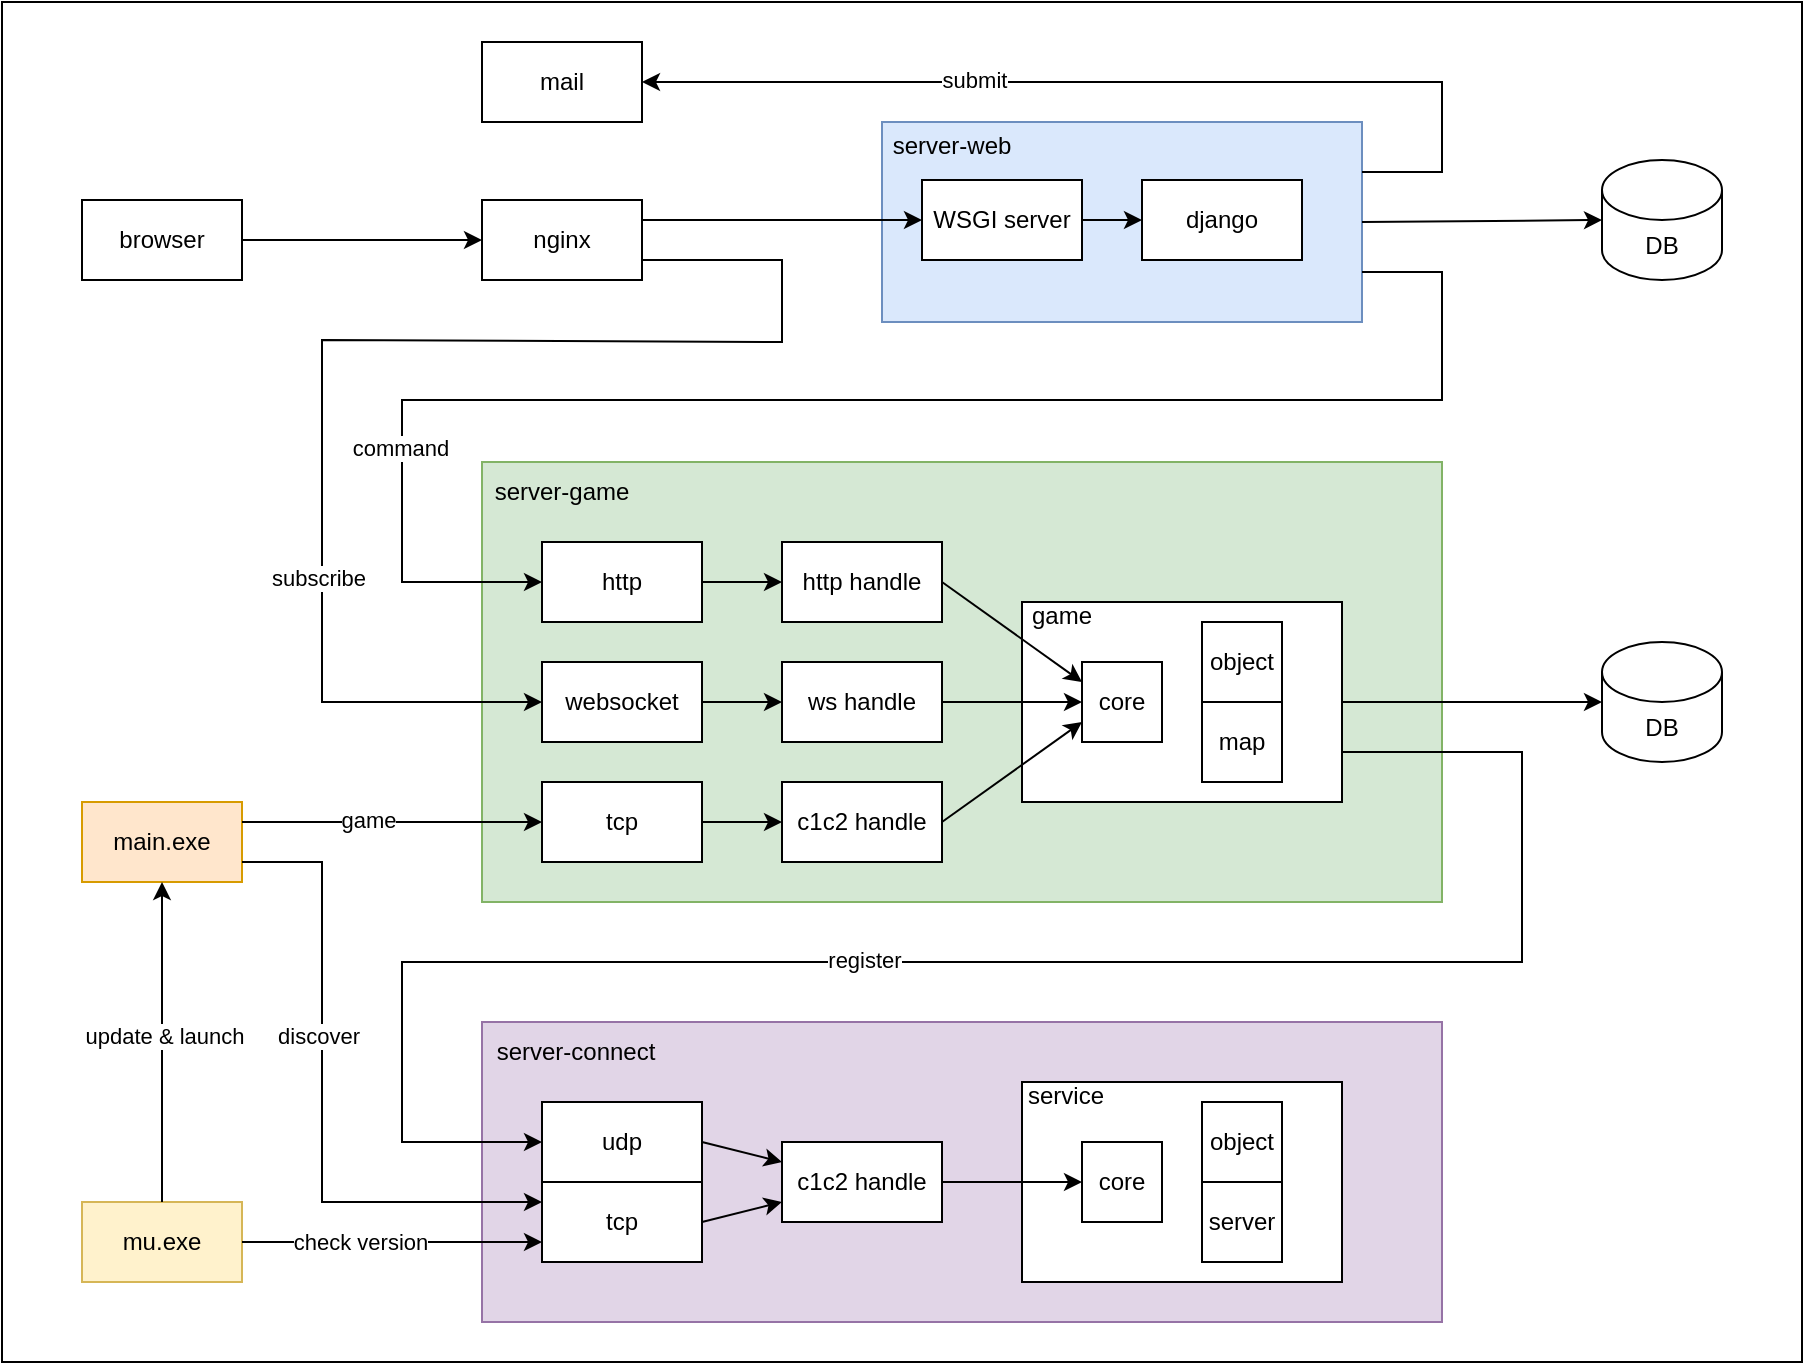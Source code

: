 <mxfile version="27.1.6">
  <diagram name="Page-1" id="erFOu0jPZcnaPFiZPLFr">
    <mxGraphModel dx="946" dy="732" grid="1" gridSize="10" guides="1" tooltips="1" connect="1" arrows="1" fold="1" page="1" pageScale="1" pageWidth="1169" pageHeight="827" math="0" shadow="0">
      <root>
        <mxCell id="0" />
        <mxCell id="1" parent="0" />
        <mxCell id="jIaWyuAdm-qqdYkspkiG-4" value="" style="rounded=0;whiteSpace=wrap;html=1;" parent="1" vertex="1">
          <mxGeometry x="120" y="80" width="900" height="680" as="geometry" />
        </mxCell>
        <mxCell id="kpFYMuNnrzabu6qo-bZ7-1" value="" style="rounded=0;whiteSpace=wrap;html=1;fillColor=#d5e8d4;strokeColor=#82b366;" parent="1" vertex="1">
          <mxGeometry x="360" y="310" width="480" height="220" as="geometry" />
        </mxCell>
        <mxCell id="rW9Jt2JVrLwE_duKyx_v-4" value="" style="rounded=0;whiteSpace=wrap;html=1;" parent="1" vertex="1">
          <mxGeometry x="630" y="380" width="160" height="100" as="geometry" />
        </mxCell>
        <mxCell id="rW9Jt2JVrLwE_duKyx_v-1" value="object" style="rounded=0;whiteSpace=wrap;html=1;" parent="1" vertex="1">
          <mxGeometry x="720" y="390" width="40" height="40" as="geometry" />
        </mxCell>
        <mxCell id="rW9Jt2JVrLwE_duKyx_v-2" value="map" style="rounded=0;whiteSpace=wrap;html=1;" parent="1" vertex="1">
          <mxGeometry x="720" y="430" width="40" height="40" as="geometry" />
        </mxCell>
        <mxCell id="rW9Jt2JVrLwE_duKyx_v-3" value="core" style="rounded=0;whiteSpace=wrap;html=1;" parent="1" vertex="1">
          <mxGeometry x="660" y="410" width="40" height="40" as="geometry" />
        </mxCell>
        <mxCell id="rW9Jt2JVrLwE_duKyx_v-5" value="game" style="text;html=1;strokeColor=none;fillColor=none;align=center;verticalAlign=middle;whiteSpace=wrap;rounded=0;" parent="1" vertex="1">
          <mxGeometry x="620" y="372" width="60" height="30" as="geometry" />
        </mxCell>
        <mxCell id="rW9Jt2JVrLwE_duKyx_v-6" value="http" style="rounded=0;whiteSpace=wrap;html=1;" parent="1" vertex="1">
          <mxGeometry x="390" y="350" width="80" height="40" as="geometry" />
        </mxCell>
        <mxCell id="rW9Jt2JVrLwE_duKyx_v-7" value="http handle" style="rounded=0;whiteSpace=wrap;html=1;" parent="1" vertex="1">
          <mxGeometry x="510" y="350" width="80" height="40" as="geometry" />
        </mxCell>
        <mxCell id="rW9Jt2JVrLwE_duKyx_v-8" value="tcp" style="rounded=0;whiteSpace=wrap;html=1;" parent="1" vertex="1">
          <mxGeometry x="390" y="470" width="80" height="40" as="geometry" />
        </mxCell>
        <mxCell id="rW9Jt2JVrLwE_duKyx_v-9" value="c1c2 handle" style="rounded=0;whiteSpace=wrap;html=1;" parent="1" vertex="1">
          <mxGeometry x="510" y="470" width="80" height="40" as="geometry" />
        </mxCell>
        <mxCell id="rW9Jt2JVrLwE_duKyx_v-10" value="" style="endArrow=classic;html=1;rounded=0;exitX=1;exitY=0.5;exitDx=0;exitDy=0;entryX=0;entryY=0.5;entryDx=0;entryDy=0;" parent="1" source="rW9Jt2JVrLwE_duKyx_v-6" target="rW9Jt2JVrLwE_duKyx_v-7" edge="1">
          <mxGeometry width="50" height="50" relative="1" as="geometry">
            <mxPoint x="560" y="500" as="sourcePoint" />
            <mxPoint x="610" y="450" as="targetPoint" />
          </mxGeometry>
        </mxCell>
        <mxCell id="rW9Jt2JVrLwE_duKyx_v-11" value="" style="endArrow=classic;html=1;rounded=0;exitX=1;exitY=0.5;exitDx=0;exitDy=0;entryX=0;entryY=0.25;entryDx=0;entryDy=0;" parent="1" source="rW9Jt2JVrLwE_duKyx_v-7" target="rW9Jt2JVrLwE_duKyx_v-3" edge="1">
          <mxGeometry width="50" height="50" relative="1" as="geometry">
            <mxPoint x="560" y="520" as="sourcePoint" />
            <mxPoint x="610" y="470" as="targetPoint" />
          </mxGeometry>
        </mxCell>
        <mxCell id="rW9Jt2JVrLwE_duKyx_v-12" value="" style="endArrow=classic;html=1;rounded=0;exitX=1;exitY=0.5;exitDx=0;exitDy=0;entryX=0;entryY=0.5;entryDx=0;entryDy=0;" parent="1" source="rW9Jt2JVrLwE_duKyx_v-8" target="rW9Jt2JVrLwE_duKyx_v-9" edge="1">
          <mxGeometry width="50" height="50" relative="1" as="geometry">
            <mxPoint x="560" y="540" as="sourcePoint" />
            <mxPoint x="500" y="520" as="targetPoint" />
          </mxGeometry>
        </mxCell>
        <mxCell id="rW9Jt2JVrLwE_duKyx_v-13" value="" style="endArrow=classic;html=1;rounded=0;entryX=0;entryY=0.75;entryDx=0;entryDy=0;exitX=1;exitY=0.5;exitDx=0;exitDy=0;" parent="1" source="rW9Jt2JVrLwE_duKyx_v-9" target="rW9Jt2JVrLwE_duKyx_v-3" edge="1">
          <mxGeometry width="50" height="50" relative="1" as="geometry">
            <mxPoint x="560" y="520" as="sourcePoint" />
            <mxPoint x="610" y="470" as="targetPoint" />
          </mxGeometry>
        </mxCell>
        <mxCell id="rW9Jt2JVrLwE_duKyx_v-15" value="" style="rounded=0;whiteSpace=wrap;html=1;fillColor=#dae8fc;strokeColor=#6c8ebf;" parent="1" vertex="1">
          <mxGeometry x="560" y="140" width="240" height="100" as="geometry" />
        </mxCell>
        <mxCell id="rW9Jt2JVrLwE_duKyx_v-16" value="DB" style="shape=cylinder3;whiteSpace=wrap;html=1;boundedLbl=1;backgroundOutline=1;size=15;" parent="1" vertex="1">
          <mxGeometry x="920" y="159" width="60" height="60" as="geometry" />
        </mxCell>
        <mxCell id="rW9Jt2JVrLwE_duKyx_v-17" value="DB" style="shape=cylinder3;whiteSpace=wrap;html=1;boundedLbl=1;backgroundOutline=1;size=15;" parent="1" vertex="1">
          <mxGeometry x="920" y="400" width="60" height="60" as="geometry" />
        </mxCell>
        <mxCell id="rW9Jt2JVrLwE_duKyx_v-18" value="" style="endArrow=classic;html=1;rounded=0;exitX=1;exitY=0.5;exitDx=0;exitDy=0;entryX=0;entryY=0.5;entryDx=0;entryDy=0;" parent="1" source="rW9Jt2JVrLwE_duKyx_v-20" target="5MBgbJOaBKHJVjO_N-DI-7" edge="1">
          <mxGeometry width="50" height="50" relative="1" as="geometry">
            <mxPoint x="260" y="179" as="sourcePoint" />
            <mxPoint x="620" y="189" as="targetPoint" />
          </mxGeometry>
        </mxCell>
        <mxCell id="rW9Jt2JVrLwE_duKyx_v-19" value="main.exe" style="rounded=0;whiteSpace=wrap;html=1;fillColor=#ffe6cc;strokeColor=#d79b00;" parent="1" vertex="1">
          <mxGeometry x="160" y="480" width="80" height="40" as="geometry" />
        </mxCell>
        <mxCell id="rW9Jt2JVrLwE_duKyx_v-20" value="browser" style="rounded=0;whiteSpace=wrap;html=1;" parent="1" vertex="1">
          <mxGeometry x="160" y="179" width="80" height="40" as="geometry" />
        </mxCell>
        <mxCell id="rW9Jt2JVrLwE_duKyx_v-21" value="" style="endArrow=classic;html=1;rounded=0;exitX=1;exitY=0.25;exitDx=0;exitDy=0;entryX=0;entryY=0.5;entryDx=0;entryDy=0;" parent="1" source="rW9Jt2JVrLwE_duKyx_v-19" target="rW9Jt2JVrLwE_duKyx_v-8" edge="1">
          <mxGeometry width="50" height="50" relative="1" as="geometry">
            <mxPoint x="440" y="340" as="sourcePoint" />
            <mxPoint x="490" y="290" as="targetPoint" />
          </mxGeometry>
        </mxCell>
        <mxCell id="kbl5L2O9h8Efh9OmafXO-30" value="game" style="edgeLabel;html=1;align=center;verticalAlign=middle;resizable=0;points=[];" parent="rW9Jt2JVrLwE_duKyx_v-21" vertex="1" connectable="0">
          <mxGeometry x="-0.159" y="4" relative="1" as="geometry">
            <mxPoint y="3" as="offset" />
          </mxGeometry>
        </mxCell>
        <mxCell id="rW9Jt2JVrLwE_duKyx_v-22" value="" style="endArrow=classic;html=1;rounded=0;exitX=1;exitY=0.75;exitDx=0;exitDy=0;entryX=0;entryY=0.5;entryDx=0;entryDy=0;" parent="1" source="rW9Jt2JVrLwE_duKyx_v-15" target="rW9Jt2JVrLwE_duKyx_v-6" edge="1">
          <mxGeometry width="50" height="50" relative="1" as="geometry">
            <mxPoint x="670" y="249" as="sourcePoint" />
            <mxPoint x="320" y="299" as="targetPoint" />
            <Array as="points">
              <mxPoint x="840" y="215" />
              <mxPoint x="840" y="279" />
              <mxPoint x="760" y="279" />
              <mxPoint x="320" y="279" />
              <mxPoint x="320" y="370" />
            </Array>
          </mxGeometry>
        </mxCell>
        <mxCell id="kbl5L2O9h8Efh9OmafXO-34" value="command" style="edgeLabel;html=1;align=center;verticalAlign=middle;resizable=0;points=[];" parent="rW9Jt2JVrLwE_duKyx_v-22" vertex="1" connectable="0">
          <mxGeometry x="0.651" y="-1" relative="1" as="geometry">
            <mxPoint as="offset" />
          </mxGeometry>
        </mxCell>
        <mxCell id="rW9Jt2JVrLwE_duKyx_v-23" value="" style="endArrow=classic;html=1;rounded=0;entryX=0;entryY=0.5;entryDx=0;entryDy=0;entryPerimeter=0;exitX=1;exitY=0.5;exitDx=0;exitDy=0;" parent="1" source="rW9Jt2JVrLwE_duKyx_v-15" target="rW9Jt2JVrLwE_duKyx_v-16" edge="1">
          <mxGeometry width="50" height="50" relative="1" as="geometry">
            <mxPoint x="440" y="329" as="sourcePoint" />
            <mxPoint x="490" y="279" as="targetPoint" />
          </mxGeometry>
        </mxCell>
        <mxCell id="5MBgbJOaBKHJVjO_N-DI-1" value="websocket" style="rounded=0;whiteSpace=wrap;html=1;" parent="1" vertex="1">
          <mxGeometry x="390" y="410" width="80" height="40" as="geometry" />
        </mxCell>
        <mxCell id="5MBgbJOaBKHJVjO_N-DI-2" value="ws handle" style="rounded=0;whiteSpace=wrap;html=1;" parent="1" vertex="1">
          <mxGeometry x="510" y="410" width="80" height="40" as="geometry" />
        </mxCell>
        <mxCell id="5MBgbJOaBKHJVjO_N-DI-3" value="" style="endArrow=classic;html=1;rounded=0;exitX=1;exitY=0.5;exitDx=0;exitDy=0;entryX=0;entryY=0.5;entryDx=0;entryDy=0;" parent="1" source="5MBgbJOaBKHJVjO_N-DI-1" target="5MBgbJOaBKHJVjO_N-DI-2" edge="1">
          <mxGeometry width="50" height="50" relative="1" as="geometry">
            <mxPoint x="560" y="560" as="sourcePoint" />
            <mxPoint x="610" y="510" as="targetPoint" />
          </mxGeometry>
        </mxCell>
        <mxCell id="5MBgbJOaBKHJVjO_N-DI-4" value="" style="endArrow=classic;html=1;rounded=0;exitX=1;exitY=0.5;exitDx=0;exitDy=0;entryX=0;entryY=0.5;entryDx=0;entryDy=0;" parent="1" source="5MBgbJOaBKHJVjO_N-DI-2" target="rW9Jt2JVrLwE_duKyx_v-3" edge="1">
          <mxGeometry width="50" height="50" relative="1" as="geometry">
            <mxPoint x="600" y="380" as="sourcePoint" />
            <mxPoint x="660" y="430" as="targetPoint" />
          </mxGeometry>
        </mxCell>
        <mxCell id="5MBgbJOaBKHJVjO_N-DI-5" value="" style="endArrow=classic;html=1;rounded=0;entryX=0;entryY=0.5;entryDx=0;entryDy=0;exitX=1;exitY=0.75;exitDx=0;exitDy=0;" parent="1" source="5MBgbJOaBKHJVjO_N-DI-7" target="5MBgbJOaBKHJVjO_N-DI-1" edge="1">
          <mxGeometry width="50" height="50" relative="1" as="geometry">
            <mxPoint x="280" y="219" as="sourcePoint" />
            <mxPoint x="650" y="209" as="targetPoint" />
            <Array as="points">
              <mxPoint x="510" y="209" />
              <mxPoint x="510" y="250" />
              <mxPoint x="280" y="249" />
              <mxPoint x="280" y="430" />
            </Array>
          </mxGeometry>
        </mxCell>
        <mxCell id="kbl5L2O9h8Efh9OmafXO-35" value="subscribe" style="edgeLabel;html=1;align=center;verticalAlign=middle;resizable=0;points=[];" parent="5MBgbJOaBKHJVjO_N-DI-5" vertex="1" connectable="0">
          <mxGeometry x="0.455" y="-2" relative="1" as="geometry">
            <mxPoint as="offset" />
          </mxGeometry>
        </mxCell>
        <mxCell id="5MBgbJOaBKHJVjO_N-DI-7" value="nginx" style="rounded=0;whiteSpace=wrap;html=1;" parent="1" vertex="1">
          <mxGeometry x="360" y="179" width="80" height="40" as="geometry" />
        </mxCell>
        <mxCell id="5MBgbJOaBKHJVjO_N-DI-8" value="" style="endArrow=classic;html=1;rounded=0;exitX=1;exitY=0.25;exitDx=0;exitDy=0;entryX=0;entryY=0.5;entryDx=0;entryDy=0;" parent="1" source="5MBgbJOaBKHJVjO_N-DI-7" target="jIaWyuAdm-qqdYkspkiG-2" edge="1">
          <mxGeometry width="50" height="50" relative="1" as="geometry">
            <mxPoint x="250" y="209" as="sourcePoint" />
            <mxPoint x="540" y="190" as="targetPoint" />
          </mxGeometry>
        </mxCell>
        <mxCell id="kpFYMuNnrzabu6qo-bZ7-2" value="server-game" style="text;html=1;strokeColor=none;fillColor=none;align=center;verticalAlign=middle;whiteSpace=wrap;rounded=0;" parent="1" vertex="1">
          <mxGeometry x="350" y="310" width="100" height="30" as="geometry" />
        </mxCell>
        <mxCell id="kpFYMuNnrzabu6qo-bZ7-3" value="mu.exe" style="rounded=0;whiteSpace=wrap;html=1;fillColor=#fff2cc;strokeColor=#d6b656;" parent="1" vertex="1">
          <mxGeometry x="160" y="680" width="80" height="40" as="geometry" />
        </mxCell>
        <mxCell id="kbl5L2O9h8Efh9OmafXO-1" value="" style="rounded=0;whiteSpace=wrap;html=1;fillColor=#e1d5e7;strokeColor=#9673a6;" parent="1" vertex="1">
          <mxGeometry x="360" y="590" width="480" height="150" as="geometry" />
        </mxCell>
        <mxCell id="kbl5L2O9h8Efh9OmafXO-2" value="" style="rounded=0;whiteSpace=wrap;html=1;" parent="1" vertex="1">
          <mxGeometry x="630" y="620" width="160" height="100" as="geometry" />
        </mxCell>
        <mxCell id="kbl5L2O9h8Efh9OmafXO-3" value="object" style="rounded=0;whiteSpace=wrap;html=1;" parent="1" vertex="1">
          <mxGeometry x="720" y="630" width="40" height="40" as="geometry" />
        </mxCell>
        <mxCell id="kbl5L2O9h8Efh9OmafXO-4" value="server" style="rounded=0;whiteSpace=wrap;html=1;" parent="1" vertex="1">
          <mxGeometry x="720" y="670" width="40" height="40" as="geometry" />
        </mxCell>
        <mxCell id="kbl5L2O9h8Efh9OmafXO-5" value="core" style="rounded=0;whiteSpace=wrap;html=1;" parent="1" vertex="1">
          <mxGeometry x="660" y="650" width="40" height="40" as="geometry" />
        </mxCell>
        <mxCell id="kbl5L2O9h8Efh9OmafXO-6" value="service" style="text;html=1;strokeColor=none;fillColor=none;align=center;verticalAlign=middle;whiteSpace=wrap;rounded=0;" parent="1" vertex="1">
          <mxGeometry x="622" y="612" width="60" height="30" as="geometry" />
        </mxCell>
        <mxCell id="kbl5L2O9h8Efh9OmafXO-7" value="udp" style="rounded=0;whiteSpace=wrap;html=1;" parent="1" vertex="1">
          <mxGeometry x="390" y="630" width="80" height="40" as="geometry" />
        </mxCell>
        <mxCell id="kbl5L2O9h8Efh9OmafXO-9" value="tcp" style="rounded=0;whiteSpace=wrap;html=1;" parent="1" vertex="1">
          <mxGeometry x="390" y="670" width="80" height="40" as="geometry" />
        </mxCell>
        <mxCell id="kbl5L2O9h8Efh9OmafXO-11" value="" style="endArrow=classic;html=1;rounded=0;exitX=1;exitY=0.5;exitDx=0;exitDy=0;entryX=0;entryY=0.25;entryDx=0;entryDy=0;" parent="1" source="kbl5L2O9h8Efh9OmafXO-7" target="kbl5L2O9h8Efh9OmafXO-16" edge="1">
          <mxGeometry width="50" height="50" relative="1" as="geometry">
            <mxPoint x="560" y="740" as="sourcePoint" />
            <mxPoint x="610" y="690" as="targetPoint" />
          </mxGeometry>
        </mxCell>
        <mxCell id="kbl5L2O9h8Efh9OmafXO-13" value="" style="endArrow=classic;html=1;rounded=0;exitX=1;exitY=0.5;exitDx=0;exitDy=0;entryX=0;entryY=0.75;entryDx=0;entryDy=0;" parent="1" source="kbl5L2O9h8Efh9OmafXO-9" target="kbl5L2O9h8Efh9OmafXO-16" edge="1">
          <mxGeometry width="50" height="50" relative="1" as="geometry">
            <mxPoint x="560" y="780" as="sourcePoint" />
            <mxPoint x="500" y="760" as="targetPoint" />
          </mxGeometry>
        </mxCell>
        <mxCell id="kbl5L2O9h8Efh9OmafXO-16" value="c1c2 handle" style="rounded=0;whiteSpace=wrap;html=1;" parent="1" vertex="1">
          <mxGeometry x="510" y="650" width="80" height="40" as="geometry" />
        </mxCell>
        <mxCell id="kbl5L2O9h8Efh9OmafXO-18" value="" style="endArrow=classic;html=1;rounded=0;exitX=1;exitY=0.5;exitDx=0;exitDy=0;entryX=0;entryY=0.5;entryDx=0;entryDy=0;" parent="1" source="kbl5L2O9h8Efh9OmafXO-16" target="kbl5L2O9h8Efh9OmafXO-5" edge="1">
          <mxGeometry width="50" height="50" relative="1" as="geometry">
            <mxPoint x="600" y="620" as="sourcePoint" />
            <mxPoint x="660" y="670" as="targetPoint" />
          </mxGeometry>
        </mxCell>
        <mxCell id="kbl5L2O9h8Efh9OmafXO-19" value="server-connect" style="text;html=1;strokeColor=none;fillColor=none;align=center;verticalAlign=middle;whiteSpace=wrap;rounded=0;" parent="1" vertex="1">
          <mxGeometry x="357" y="590" width="100" height="30" as="geometry" />
        </mxCell>
        <mxCell id="kbl5L2O9h8Efh9OmafXO-20" value="" style="endArrow=classic;html=1;rounded=0;entryX=0;entryY=0.5;entryDx=0;entryDy=0;exitX=1;exitY=0.75;exitDx=0;exitDy=0;" parent="1" source="rW9Jt2JVrLwE_duKyx_v-4" target="kbl5L2O9h8Efh9OmafXO-7" edge="1">
          <mxGeometry width="50" height="50" relative="1" as="geometry">
            <mxPoint x="460" y="569" as="sourcePoint" />
            <mxPoint x="640" y="579" as="targetPoint" />
            <Array as="points">
              <mxPoint x="880" y="455" />
              <mxPoint x="880" y="560" />
              <mxPoint x="600" y="560" />
              <mxPoint x="320" y="560" />
              <mxPoint x="320" y="650" />
            </Array>
          </mxGeometry>
        </mxCell>
        <mxCell id="kbl5L2O9h8Efh9OmafXO-28" value="register" style="edgeLabel;html=1;align=center;verticalAlign=middle;resizable=0;points=[];" parent="kbl5L2O9h8Efh9OmafXO-20" vertex="1" connectable="0">
          <mxGeometry x="0.153" y="2" relative="1" as="geometry">
            <mxPoint x="3" y="-3" as="offset" />
          </mxGeometry>
        </mxCell>
        <mxCell id="kbl5L2O9h8Efh9OmafXO-21" value="" style="endArrow=classic;html=1;rounded=0;exitX=1;exitY=0.5;exitDx=0;exitDy=0;entryX=0;entryY=0.75;entryDx=0;entryDy=0;" parent="1" source="kpFYMuNnrzabu6qo-bZ7-3" target="kbl5L2O9h8Efh9OmafXO-9" edge="1">
          <mxGeometry width="50" height="50" relative="1" as="geometry">
            <mxPoint x="460" y="510" as="sourcePoint" />
            <mxPoint x="330" y="690" as="targetPoint" />
          </mxGeometry>
        </mxCell>
        <mxCell id="kbl5L2O9h8Efh9OmafXO-27" value="check version" style="edgeLabel;html=1;align=center;verticalAlign=middle;resizable=0;points=[];" parent="kbl5L2O9h8Efh9OmafXO-21" vertex="1" connectable="0">
          <mxGeometry x="-0.213" y="1" relative="1" as="geometry">
            <mxPoint y="1" as="offset" />
          </mxGeometry>
        </mxCell>
        <mxCell id="kbl5L2O9h8Efh9OmafXO-22" value="" style="endArrow=classic;html=1;rounded=0;exitX=1;exitY=0.5;exitDx=0;exitDy=0;entryX=0;entryY=0.5;entryDx=0;entryDy=0;entryPerimeter=0;" parent="1" source="rW9Jt2JVrLwE_duKyx_v-4" target="rW9Jt2JVrLwE_duKyx_v-17" edge="1">
          <mxGeometry width="50" height="50" relative="1" as="geometry">
            <mxPoint x="460" y="410" as="sourcePoint" />
            <mxPoint x="920" y="405" as="targetPoint" />
          </mxGeometry>
        </mxCell>
        <mxCell id="kbl5L2O9h8Efh9OmafXO-23" value="" style="endArrow=classic;html=1;rounded=0;entryX=0.5;entryY=1;entryDx=0;entryDy=0;exitX=0.5;exitY=0;exitDx=0;exitDy=0;" parent="1" source="kpFYMuNnrzabu6qo-bZ7-3" target="rW9Jt2JVrLwE_duKyx_v-19" edge="1">
          <mxGeometry width="50" height="50" relative="1" as="geometry">
            <mxPoint x="500" y="540" as="sourcePoint" />
            <mxPoint x="550" y="490" as="targetPoint" />
          </mxGeometry>
        </mxCell>
        <mxCell id="kbl5L2O9h8Efh9OmafXO-24" value="update &amp;amp; launch" style="edgeLabel;html=1;align=center;verticalAlign=middle;resizable=0;points=[];" parent="kbl5L2O9h8Efh9OmafXO-23" vertex="1" connectable="0">
          <mxGeometry x="0.056" y="-1" relative="1" as="geometry">
            <mxPoint y="1" as="offset" />
          </mxGeometry>
        </mxCell>
        <mxCell id="kbl5L2O9h8Efh9OmafXO-25" value="" style="endArrow=classic;html=1;rounded=0;exitX=1;exitY=0.75;exitDx=0;exitDy=0;entryX=0;entryY=0.25;entryDx=0;entryDy=0;" parent="1" source="rW9Jt2JVrLwE_duKyx_v-19" target="kbl5L2O9h8Efh9OmafXO-9" edge="1">
          <mxGeometry width="50" height="50" relative="1" as="geometry">
            <mxPoint x="250" y="710" as="sourcePoint" />
            <mxPoint x="400" y="710" as="targetPoint" />
            <Array as="points">
              <mxPoint x="280" y="510" />
              <mxPoint x="280" y="680" />
            </Array>
          </mxGeometry>
        </mxCell>
        <mxCell id="ZK4eOc8xDmP9VK9t1TeF-6" value="discover" style="edgeLabel;html=1;align=center;verticalAlign=middle;resizable=0;points=[];" parent="kbl5L2O9h8Efh9OmafXO-25" vertex="1" connectable="0">
          <mxGeometry x="-0.206" y="-2" relative="1" as="geometry">
            <mxPoint as="offset" />
          </mxGeometry>
        </mxCell>
        <mxCell id="ZK4eOc8xDmP9VK9t1TeF-1" value="mail" style="rounded=0;whiteSpace=wrap;html=1;" parent="1" vertex="1">
          <mxGeometry x="360" y="100" width="80" height="40" as="geometry" />
        </mxCell>
        <mxCell id="ZK4eOc8xDmP9VK9t1TeF-2" value="" style="endArrow=classic;html=1;rounded=0;entryX=1;entryY=0.5;entryDx=0;entryDy=0;exitX=1;exitY=0.25;exitDx=0;exitDy=0;" parent="1" source="rW9Jt2JVrLwE_duKyx_v-15" target="ZK4eOc8xDmP9VK9t1TeF-1" edge="1">
          <mxGeometry width="50" height="50" relative="1" as="geometry">
            <mxPoint x="630" y="140" as="sourcePoint" />
            <mxPoint x="680" y="90" as="targetPoint" />
            <Array as="points">
              <mxPoint x="840" y="165" />
              <mxPoint x="840" y="120" />
            </Array>
          </mxGeometry>
        </mxCell>
        <mxCell id="ZK4eOc8xDmP9VK9t1TeF-7" value="submit" style="edgeLabel;html=1;align=center;verticalAlign=middle;resizable=0;points=[];" parent="ZK4eOc8xDmP9VK9t1TeF-2" vertex="1" connectable="0">
          <mxGeometry x="0.316" relative="1" as="geometry">
            <mxPoint y="-1" as="offset" />
          </mxGeometry>
        </mxCell>
        <mxCell id="jIaWyuAdm-qqdYkspkiG-1" value="server-web" style="text;html=1;align=center;verticalAlign=middle;whiteSpace=wrap;rounded=0;" parent="1" vertex="1">
          <mxGeometry x="556" y="137" width="78" height="30" as="geometry" />
        </mxCell>
        <mxCell id="jIaWyuAdm-qqdYkspkiG-2" value="WSGI server" style="rounded=0;whiteSpace=wrap;html=1;" parent="1" vertex="1">
          <mxGeometry x="580" y="169" width="80" height="40" as="geometry" />
        </mxCell>
        <mxCell id="jIaWyuAdm-qqdYkspkiG-3" value="django" style="rounded=0;whiteSpace=wrap;html=1;" parent="1" vertex="1">
          <mxGeometry x="690" y="169" width="80" height="40" as="geometry" />
        </mxCell>
        <mxCell id="T1vO8NaBXnwBNHK9eaQ1-1" value="" style="endArrow=classic;html=1;rounded=0;entryX=0;entryY=0.5;entryDx=0;entryDy=0;exitX=1;exitY=0.5;exitDx=0;exitDy=0;" edge="1" parent="1" source="jIaWyuAdm-qqdYkspkiG-2" target="jIaWyuAdm-qqdYkspkiG-3">
          <mxGeometry width="50" height="50" relative="1" as="geometry">
            <mxPoint x="440" y="430" as="sourcePoint" />
            <mxPoint x="490" y="380" as="targetPoint" />
          </mxGeometry>
        </mxCell>
      </root>
    </mxGraphModel>
  </diagram>
</mxfile>
